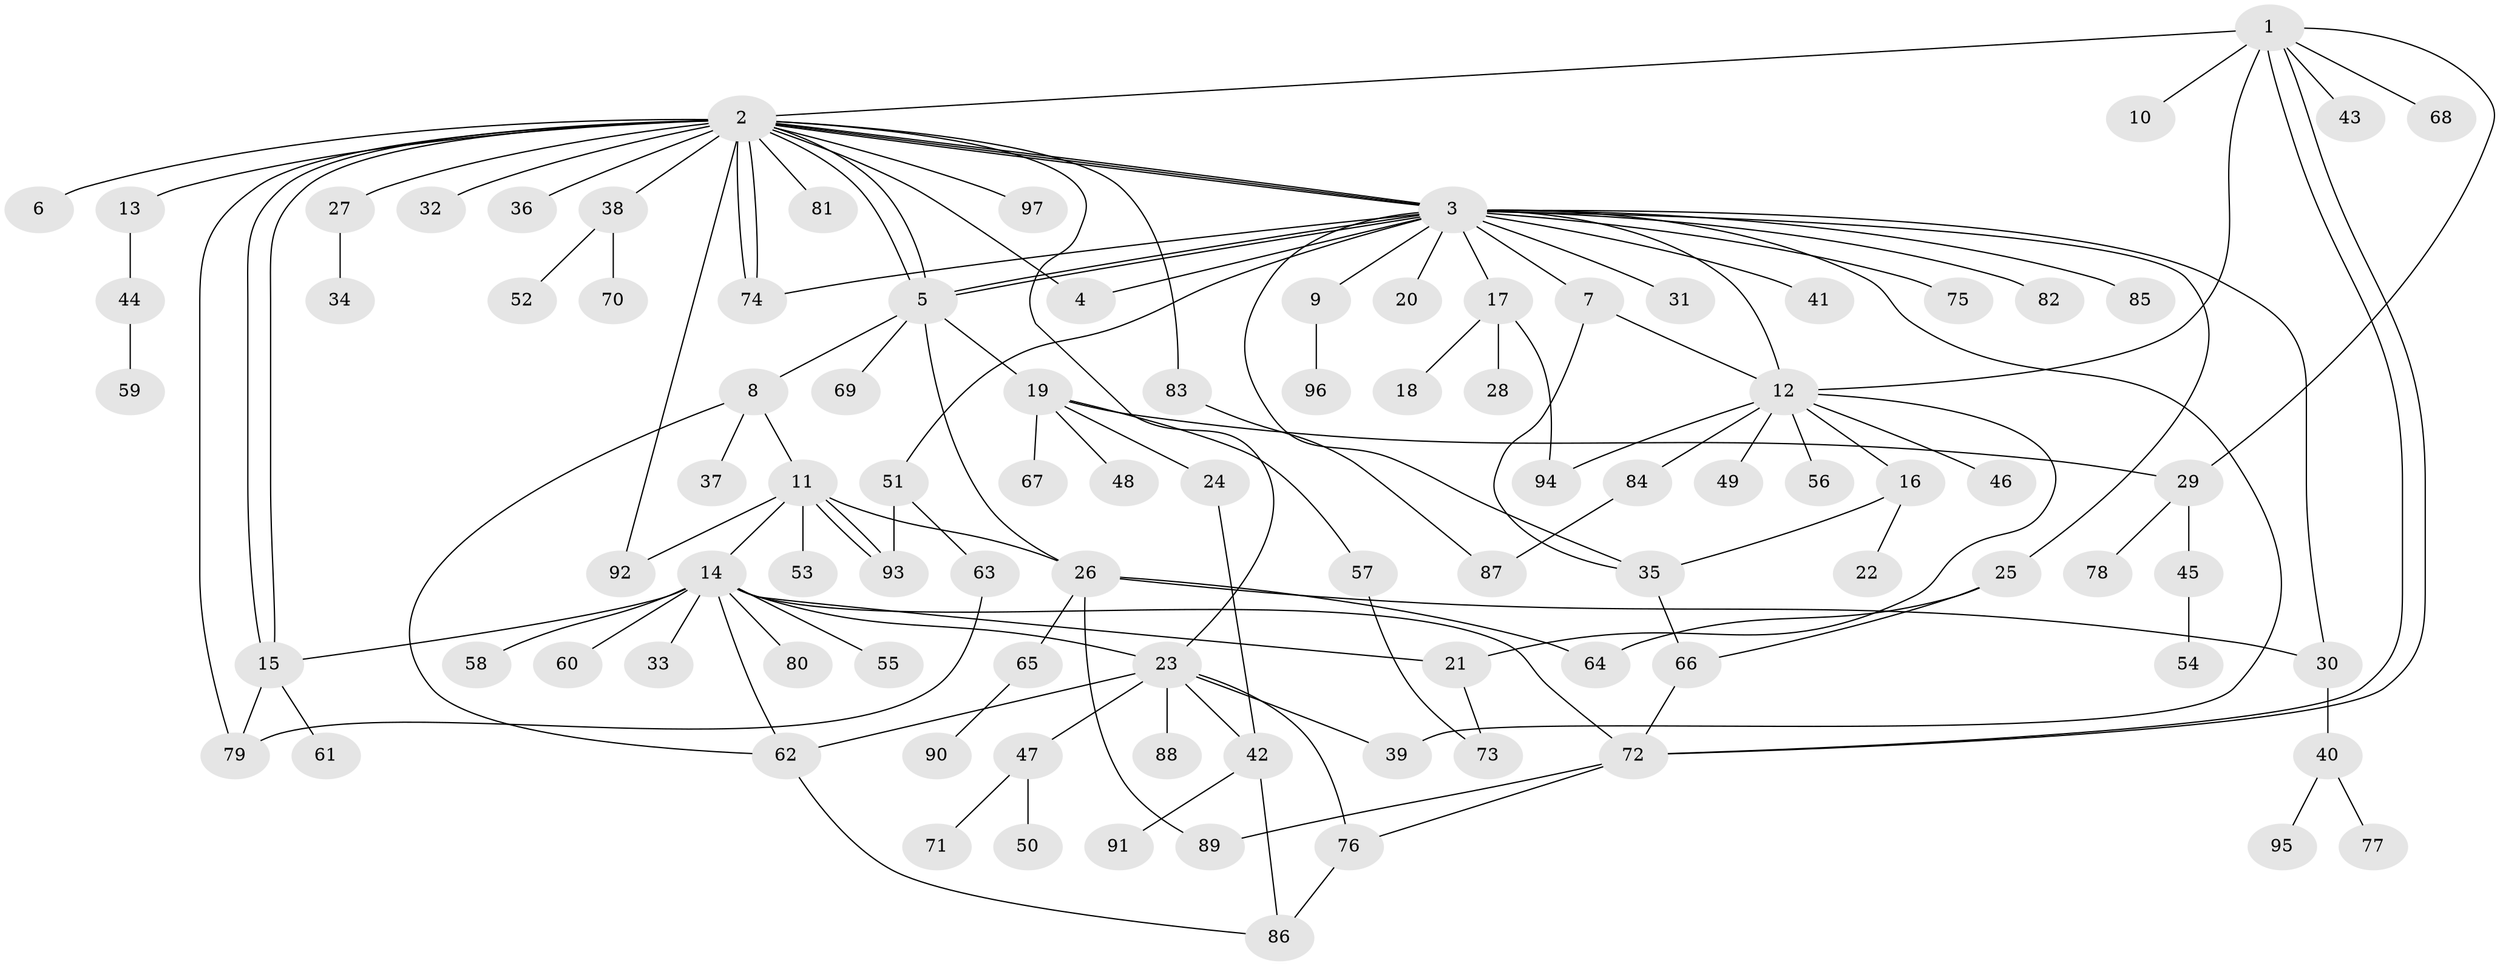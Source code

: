 // coarse degree distribution, {10: 0.013888888888888888, 34: 0.013888888888888888, 1: 0.5416666666666666, 5: 0.05555555555555555, 3: 0.06944444444444445, 8: 0.027777777777777776, 11: 0.013888888888888888, 2: 0.19444444444444445, 9: 0.013888888888888888, 4: 0.041666666666666664, 6: 0.013888888888888888}
// Generated by graph-tools (version 1.1) at 2025/51/02/27/25 19:51:55]
// undirected, 97 vertices, 136 edges
graph export_dot {
graph [start="1"]
  node [color=gray90,style=filled];
  1;
  2;
  3;
  4;
  5;
  6;
  7;
  8;
  9;
  10;
  11;
  12;
  13;
  14;
  15;
  16;
  17;
  18;
  19;
  20;
  21;
  22;
  23;
  24;
  25;
  26;
  27;
  28;
  29;
  30;
  31;
  32;
  33;
  34;
  35;
  36;
  37;
  38;
  39;
  40;
  41;
  42;
  43;
  44;
  45;
  46;
  47;
  48;
  49;
  50;
  51;
  52;
  53;
  54;
  55;
  56;
  57;
  58;
  59;
  60;
  61;
  62;
  63;
  64;
  65;
  66;
  67;
  68;
  69;
  70;
  71;
  72;
  73;
  74;
  75;
  76;
  77;
  78;
  79;
  80;
  81;
  82;
  83;
  84;
  85;
  86;
  87;
  88;
  89;
  90;
  91;
  92;
  93;
  94;
  95;
  96;
  97;
  1 -- 2;
  1 -- 10;
  1 -- 12;
  1 -- 29;
  1 -- 43;
  1 -- 68;
  1 -- 72;
  1 -- 72;
  2 -- 3;
  2 -- 3;
  2 -- 3;
  2 -- 4;
  2 -- 5;
  2 -- 5;
  2 -- 6;
  2 -- 13;
  2 -- 15;
  2 -- 15;
  2 -- 23;
  2 -- 27;
  2 -- 32;
  2 -- 36;
  2 -- 38;
  2 -- 74;
  2 -- 74;
  2 -- 79;
  2 -- 81;
  2 -- 83;
  2 -- 92;
  2 -- 97;
  3 -- 4;
  3 -- 5;
  3 -- 5;
  3 -- 7;
  3 -- 9;
  3 -- 12;
  3 -- 17;
  3 -- 20;
  3 -- 25;
  3 -- 30;
  3 -- 31;
  3 -- 35;
  3 -- 39;
  3 -- 41;
  3 -- 51;
  3 -- 74;
  3 -- 75;
  3 -- 82;
  3 -- 85;
  5 -- 8;
  5 -- 19;
  5 -- 26;
  5 -- 69;
  7 -- 12;
  7 -- 35;
  8 -- 11;
  8 -- 37;
  8 -- 62;
  9 -- 96;
  11 -- 14;
  11 -- 26;
  11 -- 53;
  11 -- 92;
  11 -- 93;
  11 -- 93;
  12 -- 16;
  12 -- 21;
  12 -- 46;
  12 -- 49;
  12 -- 56;
  12 -- 84;
  12 -- 94;
  13 -- 44;
  14 -- 15;
  14 -- 21;
  14 -- 23;
  14 -- 33;
  14 -- 55;
  14 -- 58;
  14 -- 60;
  14 -- 62;
  14 -- 72;
  14 -- 80;
  15 -- 61;
  15 -- 79;
  16 -- 22;
  16 -- 35;
  17 -- 18;
  17 -- 28;
  17 -- 94;
  19 -- 24;
  19 -- 29;
  19 -- 48;
  19 -- 57;
  19 -- 67;
  21 -- 73;
  23 -- 39;
  23 -- 42;
  23 -- 47;
  23 -- 62;
  23 -- 76;
  23 -- 88;
  24 -- 42;
  25 -- 64;
  25 -- 66;
  26 -- 30;
  26 -- 64;
  26 -- 65;
  26 -- 89;
  27 -- 34;
  29 -- 45;
  29 -- 78;
  30 -- 40;
  35 -- 66;
  38 -- 52;
  38 -- 70;
  40 -- 77;
  40 -- 95;
  42 -- 86;
  42 -- 91;
  44 -- 59;
  45 -- 54;
  47 -- 50;
  47 -- 71;
  51 -- 63;
  51 -- 93;
  57 -- 73;
  62 -- 86;
  63 -- 79;
  65 -- 90;
  66 -- 72;
  72 -- 76;
  72 -- 89;
  76 -- 86;
  83 -- 87;
  84 -- 87;
}
